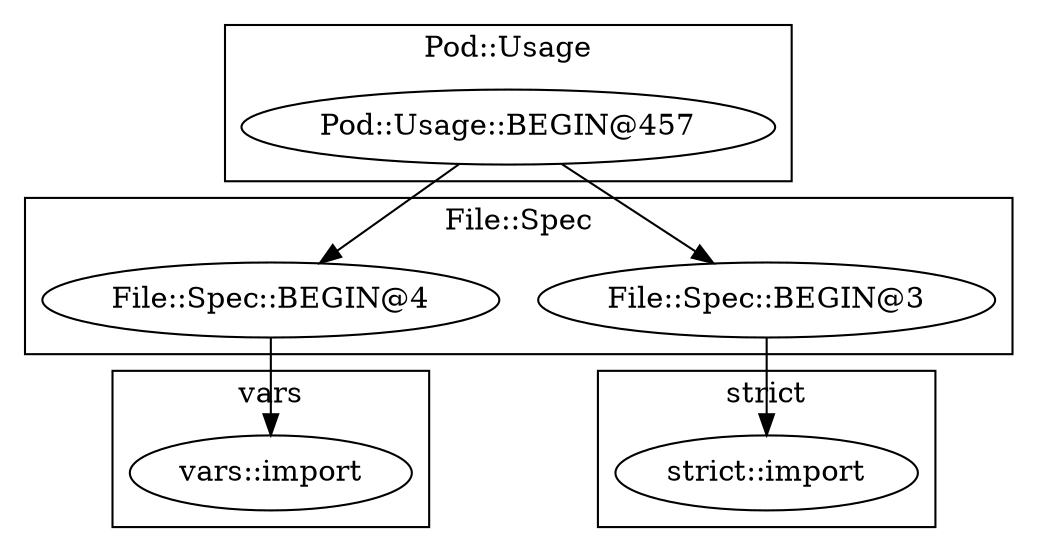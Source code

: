 digraph {
graph [overlap=false]
subgraph cluster_Pod_Usage {
	label="Pod::Usage";
	"Pod::Usage::BEGIN@457";
}
subgraph cluster_vars {
	label="vars";
	"vars::import";
}
subgraph cluster_strict {
	label="strict";
	"strict::import";
}
subgraph cluster_File_Spec {
	label="File::Spec";
	"File::Spec::BEGIN@4";
	"File::Spec::BEGIN@3";
}
"File::Spec::BEGIN@4" -> "vars::import";
"Pod::Usage::BEGIN@457" -> "File::Spec::BEGIN@3";
"Pod::Usage::BEGIN@457" -> "File::Spec::BEGIN@4";
"File::Spec::BEGIN@3" -> "strict::import";
}

